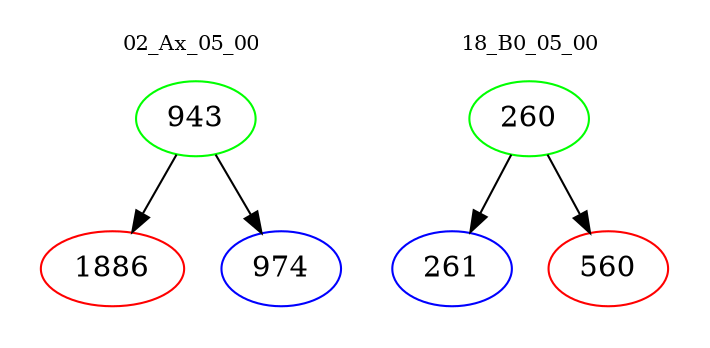 digraph{
subgraph cluster_0 {
color = white
label = "02_Ax_05_00";
fontsize=10;
T0_943 [label="943", color="green"]
T0_943 -> T0_1886 [color="black"]
T0_1886 [label="1886", color="red"]
T0_943 -> T0_974 [color="black"]
T0_974 [label="974", color="blue"]
}
subgraph cluster_1 {
color = white
label = "18_B0_05_00";
fontsize=10;
T1_260 [label="260", color="green"]
T1_260 -> T1_261 [color="black"]
T1_261 [label="261", color="blue"]
T1_260 -> T1_560 [color="black"]
T1_560 [label="560", color="red"]
}
}
